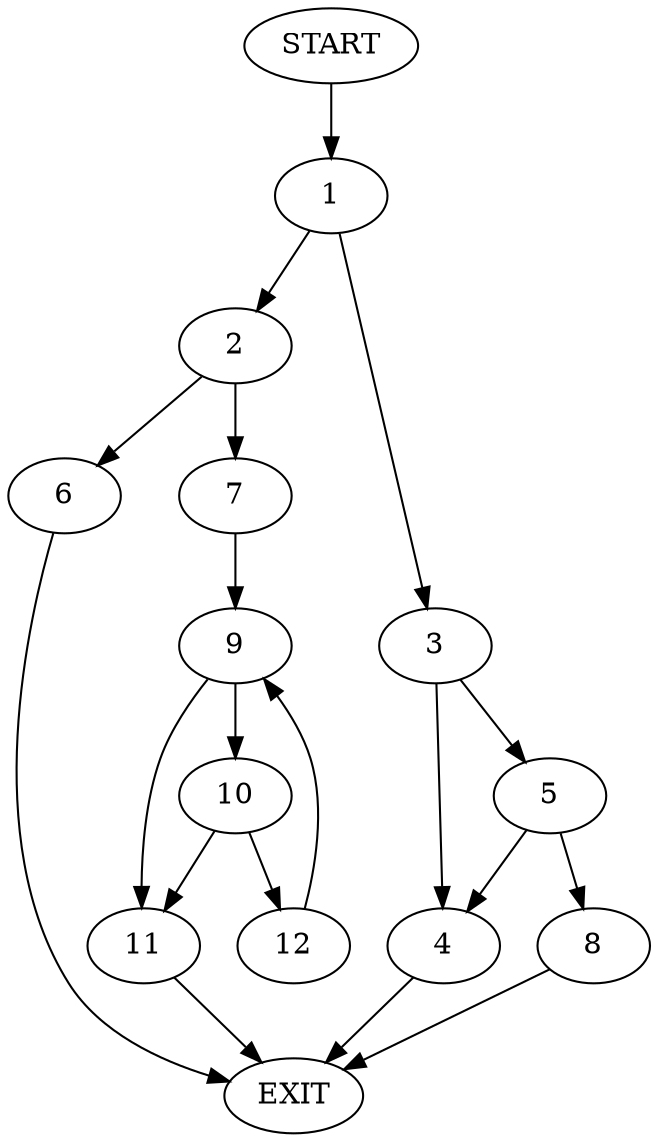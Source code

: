 digraph {
0 [label="START"]
13 [label="EXIT"]
0 -> 1
1 -> 2
1 -> 3
3 -> 4
3 -> 5
2 -> 6
2 -> 7
5 -> 4
5 -> 8
4 -> 13
8 -> 13
7 -> 9
6 -> 13
9 -> 10
9 -> 11
10 -> 11
10 -> 12
11 -> 13
12 -> 9
}
